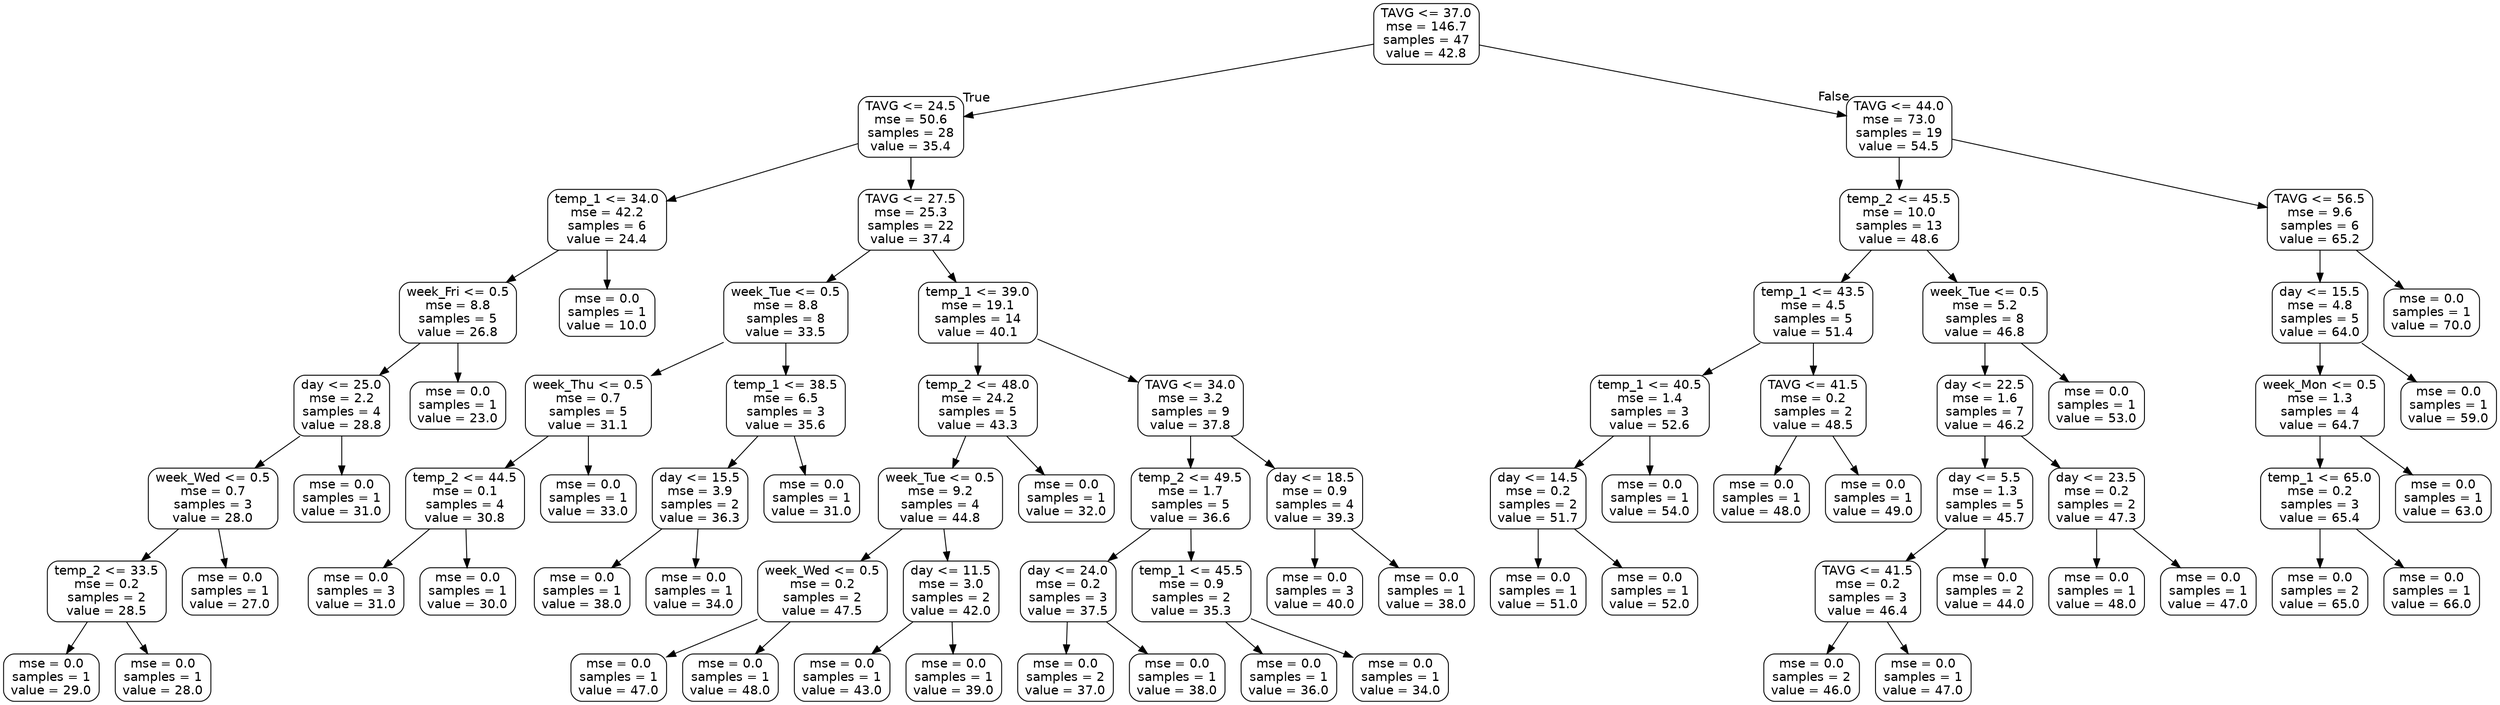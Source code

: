 digraph Tree {
node [shape=box, style="rounded", color="black", fontname=helvetica] ;
edge [fontname=helvetica] ;
0 [label="TAVG <= 37.0\nmse = 146.7\nsamples = 47\nvalue = 42.8"] ;
1 [label="TAVG <= 24.5\nmse = 50.6\nsamples = 28\nvalue = 35.4"] ;
0 -> 1 [labeldistance=2.5, labelangle=45, headlabel="True"] ;
2 [label="temp_1 <= 34.0\nmse = 42.2\nsamples = 6\nvalue = 24.4"] ;
1 -> 2 ;
3 [label="week_Fri <= 0.5\nmse = 8.8\nsamples = 5\nvalue = 26.8"] ;
2 -> 3 ;
4 [label="day <= 25.0\nmse = 2.2\nsamples = 4\nvalue = 28.8"] ;
3 -> 4 ;
5 [label="week_Wed <= 0.5\nmse = 0.7\nsamples = 3\nvalue = 28.0"] ;
4 -> 5 ;
6 [label="temp_2 <= 33.5\nmse = 0.2\nsamples = 2\nvalue = 28.5"] ;
5 -> 6 ;
7 [label="mse = 0.0\nsamples = 1\nvalue = 29.0"] ;
6 -> 7 ;
8 [label="mse = 0.0\nsamples = 1\nvalue = 28.0"] ;
6 -> 8 ;
9 [label="mse = 0.0\nsamples = 1\nvalue = 27.0"] ;
5 -> 9 ;
10 [label="mse = 0.0\nsamples = 1\nvalue = 31.0"] ;
4 -> 10 ;
11 [label="mse = 0.0\nsamples = 1\nvalue = 23.0"] ;
3 -> 11 ;
12 [label="mse = 0.0\nsamples = 1\nvalue = 10.0"] ;
2 -> 12 ;
13 [label="TAVG <= 27.5\nmse = 25.3\nsamples = 22\nvalue = 37.4"] ;
1 -> 13 ;
14 [label="week_Tue <= 0.5\nmse = 8.8\nsamples = 8\nvalue = 33.5"] ;
13 -> 14 ;
15 [label="week_Thu <= 0.5\nmse = 0.7\nsamples = 5\nvalue = 31.1"] ;
14 -> 15 ;
16 [label="temp_2 <= 44.5\nmse = 0.1\nsamples = 4\nvalue = 30.8"] ;
15 -> 16 ;
17 [label="mse = 0.0\nsamples = 3\nvalue = 31.0"] ;
16 -> 17 ;
18 [label="mse = 0.0\nsamples = 1\nvalue = 30.0"] ;
16 -> 18 ;
19 [label="mse = 0.0\nsamples = 1\nvalue = 33.0"] ;
15 -> 19 ;
20 [label="temp_1 <= 38.5\nmse = 6.5\nsamples = 3\nvalue = 35.6"] ;
14 -> 20 ;
21 [label="day <= 15.5\nmse = 3.9\nsamples = 2\nvalue = 36.3"] ;
20 -> 21 ;
22 [label="mse = 0.0\nsamples = 1\nvalue = 38.0"] ;
21 -> 22 ;
23 [label="mse = 0.0\nsamples = 1\nvalue = 34.0"] ;
21 -> 23 ;
24 [label="mse = 0.0\nsamples = 1\nvalue = 31.0"] ;
20 -> 24 ;
25 [label="temp_1 <= 39.0\nmse = 19.1\nsamples = 14\nvalue = 40.1"] ;
13 -> 25 ;
26 [label="temp_2 <= 48.0\nmse = 24.2\nsamples = 5\nvalue = 43.3"] ;
25 -> 26 ;
27 [label="week_Tue <= 0.5\nmse = 9.2\nsamples = 4\nvalue = 44.8"] ;
26 -> 27 ;
28 [label="week_Wed <= 0.5\nmse = 0.2\nsamples = 2\nvalue = 47.5"] ;
27 -> 28 ;
29 [label="mse = 0.0\nsamples = 1\nvalue = 47.0"] ;
28 -> 29 ;
30 [label="mse = 0.0\nsamples = 1\nvalue = 48.0"] ;
28 -> 30 ;
31 [label="day <= 11.5\nmse = 3.0\nsamples = 2\nvalue = 42.0"] ;
27 -> 31 ;
32 [label="mse = 0.0\nsamples = 1\nvalue = 43.0"] ;
31 -> 32 ;
33 [label="mse = 0.0\nsamples = 1\nvalue = 39.0"] ;
31 -> 33 ;
34 [label="mse = 0.0\nsamples = 1\nvalue = 32.0"] ;
26 -> 34 ;
35 [label="TAVG <= 34.0\nmse = 3.2\nsamples = 9\nvalue = 37.8"] ;
25 -> 35 ;
36 [label="temp_2 <= 49.5\nmse = 1.7\nsamples = 5\nvalue = 36.6"] ;
35 -> 36 ;
37 [label="day <= 24.0\nmse = 0.2\nsamples = 3\nvalue = 37.5"] ;
36 -> 37 ;
38 [label="mse = 0.0\nsamples = 2\nvalue = 37.0"] ;
37 -> 38 ;
39 [label="mse = 0.0\nsamples = 1\nvalue = 38.0"] ;
37 -> 39 ;
40 [label="temp_1 <= 45.5\nmse = 0.9\nsamples = 2\nvalue = 35.3"] ;
36 -> 40 ;
41 [label="mse = 0.0\nsamples = 1\nvalue = 36.0"] ;
40 -> 41 ;
42 [label="mse = 0.0\nsamples = 1\nvalue = 34.0"] ;
40 -> 42 ;
43 [label="day <= 18.5\nmse = 0.9\nsamples = 4\nvalue = 39.3"] ;
35 -> 43 ;
44 [label="mse = 0.0\nsamples = 3\nvalue = 40.0"] ;
43 -> 44 ;
45 [label="mse = 0.0\nsamples = 1\nvalue = 38.0"] ;
43 -> 45 ;
46 [label="TAVG <= 44.0\nmse = 73.0\nsamples = 19\nvalue = 54.5"] ;
0 -> 46 [labeldistance=2.5, labelangle=-45, headlabel="False"] ;
47 [label="temp_2 <= 45.5\nmse = 10.0\nsamples = 13\nvalue = 48.6"] ;
46 -> 47 ;
48 [label="temp_1 <= 43.5\nmse = 4.5\nsamples = 5\nvalue = 51.4"] ;
47 -> 48 ;
49 [label="temp_1 <= 40.5\nmse = 1.4\nsamples = 3\nvalue = 52.6"] ;
48 -> 49 ;
50 [label="day <= 14.5\nmse = 0.2\nsamples = 2\nvalue = 51.7"] ;
49 -> 50 ;
51 [label="mse = 0.0\nsamples = 1\nvalue = 51.0"] ;
50 -> 51 ;
52 [label="mse = 0.0\nsamples = 1\nvalue = 52.0"] ;
50 -> 52 ;
53 [label="mse = 0.0\nsamples = 1\nvalue = 54.0"] ;
49 -> 53 ;
54 [label="TAVG <= 41.5\nmse = 0.2\nsamples = 2\nvalue = 48.5"] ;
48 -> 54 ;
55 [label="mse = 0.0\nsamples = 1\nvalue = 48.0"] ;
54 -> 55 ;
56 [label="mse = 0.0\nsamples = 1\nvalue = 49.0"] ;
54 -> 56 ;
57 [label="week_Tue <= 0.5\nmse = 5.2\nsamples = 8\nvalue = 46.8"] ;
47 -> 57 ;
58 [label="day <= 22.5\nmse = 1.6\nsamples = 7\nvalue = 46.2"] ;
57 -> 58 ;
59 [label="day <= 5.5\nmse = 1.3\nsamples = 5\nvalue = 45.7"] ;
58 -> 59 ;
60 [label="TAVG <= 41.5\nmse = 0.2\nsamples = 3\nvalue = 46.4"] ;
59 -> 60 ;
61 [label="mse = 0.0\nsamples = 2\nvalue = 46.0"] ;
60 -> 61 ;
62 [label="mse = 0.0\nsamples = 1\nvalue = 47.0"] ;
60 -> 62 ;
63 [label="mse = 0.0\nsamples = 2\nvalue = 44.0"] ;
59 -> 63 ;
64 [label="day <= 23.5\nmse = 0.2\nsamples = 2\nvalue = 47.3"] ;
58 -> 64 ;
65 [label="mse = 0.0\nsamples = 1\nvalue = 48.0"] ;
64 -> 65 ;
66 [label="mse = 0.0\nsamples = 1\nvalue = 47.0"] ;
64 -> 66 ;
67 [label="mse = 0.0\nsamples = 1\nvalue = 53.0"] ;
57 -> 67 ;
68 [label="TAVG <= 56.5\nmse = 9.6\nsamples = 6\nvalue = 65.2"] ;
46 -> 68 ;
69 [label="day <= 15.5\nmse = 4.8\nsamples = 5\nvalue = 64.0"] ;
68 -> 69 ;
70 [label="week_Mon <= 0.5\nmse = 1.3\nsamples = 4\nvalue = 64.7"] ;
69 -> 70 ;
71 [label="temp_1 <= 65.0\nmse = 0.2\nsamples = 3\nvalue = 65.4"] ;
70 -> 71 ;
72 [label="mse = 0.0\nsamples = 2\nvalue = 65.0"] ;
71 -> 72 ;
73 [label="mse = 0.0\nsamples = 1\nvalue = 66.0"] ;
71 -> 73 ;
74 [label="mse = 0.0\nsamples = 1\nvalue = 63.0"] ;
70 -> 74 ;
75 [label="mse = 0.0\nsamples = 1\nvalue = 59.0"] ;
69 -> 75 ;
76 [label="mse = 0.0\nsamples = 1\nvalue = 70.0"] ;
68 -> 76 ;
}